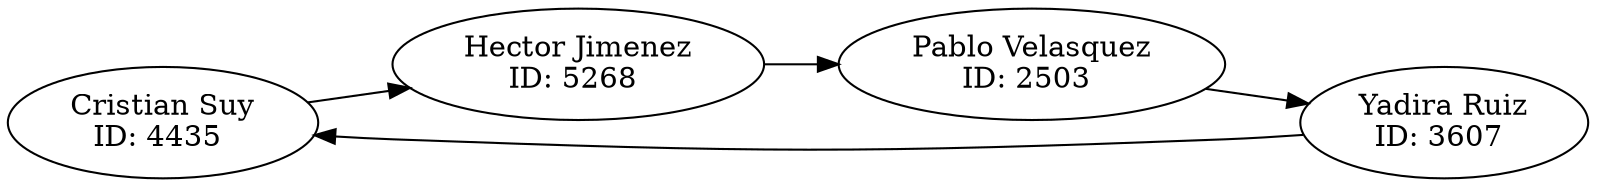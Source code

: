 digraph ListaSimple{
rankdir=LR;
node[shape = oval];
nodo0[label="Cristian Suy
ID: 4435 "];
nodo1[label="Hector Jimenez
ID: 5268 "];
nodo2[label="Pablo Velasquez
ID: 2503 "];
nodo3[label="Yadira Ruiz
ID: 3607 "];
nodo0->nodo1;
nodo1->nodo2;
nodo2->nodo3;
nodo3->nodo0;
}